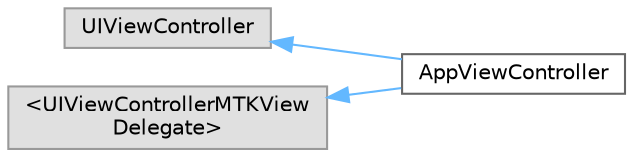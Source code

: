 digraph "类继承关系图"
{
 // LATEX_PDF_SIZE
  bgcolor="transparent";
  edge [fontname=Helvetica,fontsize=10,labelfontname=Helvetica,labelfontsize=10];
  node [fontname=Helvetica,fontsize=10,shape=box,height=0.2,width=0.4];
  rankdir="LR";
  Node0 [id="Node000000",label="UIViewController",height=0.2,width=0.4,color="grey60", fillcolor="#E0E0E0", style="filled",tooltip=" "];
  Node0 -> Node1 [id="edge1669_Node000000_Node000001",dir="back",color="steelblue1",style="solid",tooltip=" "];
  Node1 [id="Node000001",label="AppViewController",height=0.2,width=0.4,color="grey40", fillcolor="white", style="filled",URL="$interface_app_view_controller.html",tooltip=" "];
  Node2 [id="Node000002",label="\<UIViewControllerMTKView\lDelegate\>",height=0.2,width=0.4,color="grey60", fillcolor="#E0E0E0", style="filled",tooltip=" "];
  Node2 -> Node1 [id="edge1670_Node000002_Node000001",dir="back",color="steelblue1",style="solid",tooltip=" "];
}
